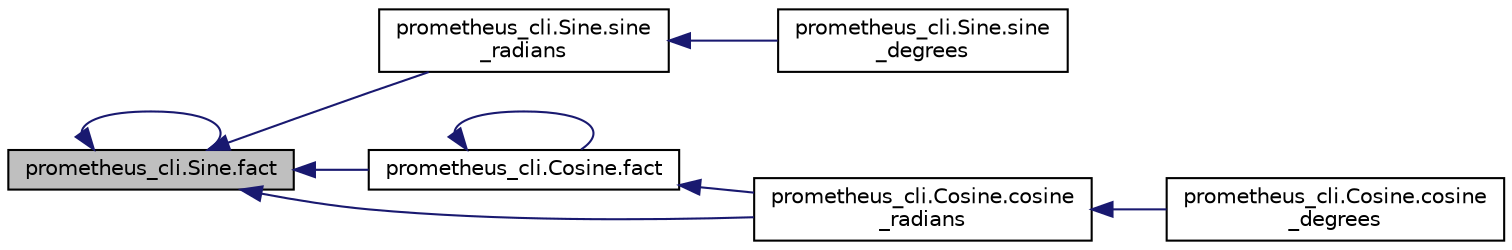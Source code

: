 digraph "prometheus_cli.Sine.fact"
{
  edge [fontname="Helvetica",fontsize="10",labelfontname="Helvetica",labelfontsize="10"];
  node [fontname="Helvetica",fontsize="10",shape=record];
  rankdir="LR";
  Node1 [label="prometheus_cli.Sine.fact",height=0.2,width=0.4,color="black", fillcolor="grey75", style="filled", fontcolor="black"];
  Node1 -> Node1 [dir="back",color="midnightblue",fontsize="10",style="solid",fontname="Helvetica"];
  Node1 -> Node2 [dir="back",color="midnightblue",fontsize="10",style="solid",fontname="Helvetica"];
  Node2 [label="prometheus_cli.Sine.sine\l_radians",height=0.2,width=0.4,color="black", fillcolor="white", style="filled",URL="$classprometheus__cli_1_1_sine.html#ad4833c27f7d140d44ba6d2a699013055"];
  Node2 -> Node3 [dir="back",color="midnightblue",fontsize="10",style="solid",fontname="Helvetica"];
  Node3 [label="prometheus_cli.Sine.sine\l_degrees",height=0.2,width=0.4,color="black", fillcolor="white", style="filled",URL="$classprometheus__cli_1_1_sine.html#a4b8ce4d6d54e87062fe0e4e3d65e124f"];
  Node1 -> Node4 [dir="back",color="midnightblue",fontsize="10",style="solid",fontname="Helvetica"];
  Node4 [label="prometheus_cli.Cosine.fact",height=0.2,width=0.4,color="black", fillcolor="white", style="filled",URL="$classprometheus__cli_1_1_cosine.html#ad87135c928a05e0208cd007f9e1bccc8"];
  Node4 -> Node4 [dir="back",color="midnightblue",fontsize="10",style="solid",fontname="Helvetica"];
  Node4 -> Node5 [dir="back",color="midnightblue",fontsize="10",style="solid",fontname="Helvetica"];
  Node5 [label="prometheus_cli.Cosine.cosine\l_radians",height=0.2,width=0.4,color="black", fillcolor="white", style="filled",URL="$classprometheus__cli_1_1_cosine.html#a5c4b4a397cfecb63dc4352c482b89942"];
  Node5 -> Node6 [dir="back",color="midnightblue",fontsize="10",style="solid",fontname="Helvetica"];
  Node6 [label="prometheus_cli.Cosine.cosine\l_degrees",height=0.2,width=0.4,color="black", fillcolor="white", style="filled",URL="$classprometheus__cli_1_1_cosine.html#a3a95304d800a9766a58a53ab33d36db8"];
  Node1 -> Node5 [dir="back",color="midnightblue",fontsize="10",style="solid",fontname="Helvetica"];
}
